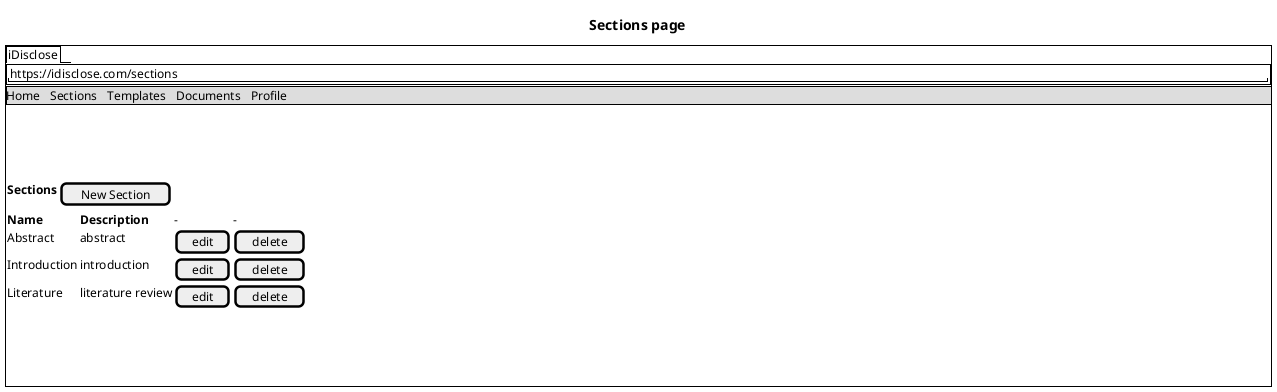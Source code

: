 @startsalt
title Sections page
{+
{/ iDisclose }
{+
  "https://idisclose.com/sections                                                                                                                               "
}
{* Home | Sections | Templates | Documents | Profile }
{
  .
  .
  .
  .
}
{
  <b>Sections | [ New Section ]
}
{
  <b>Name | <b>Description | - | - 
  Abstract | abstract | [ edit ] | [ delete ]
  Introduction | introduction | [ edit ] | [ delete ]
  Literature | literature review | [ edit ] | [ delete ]
}
{
  .
  .
  .
  .
}
}
@endsalt
